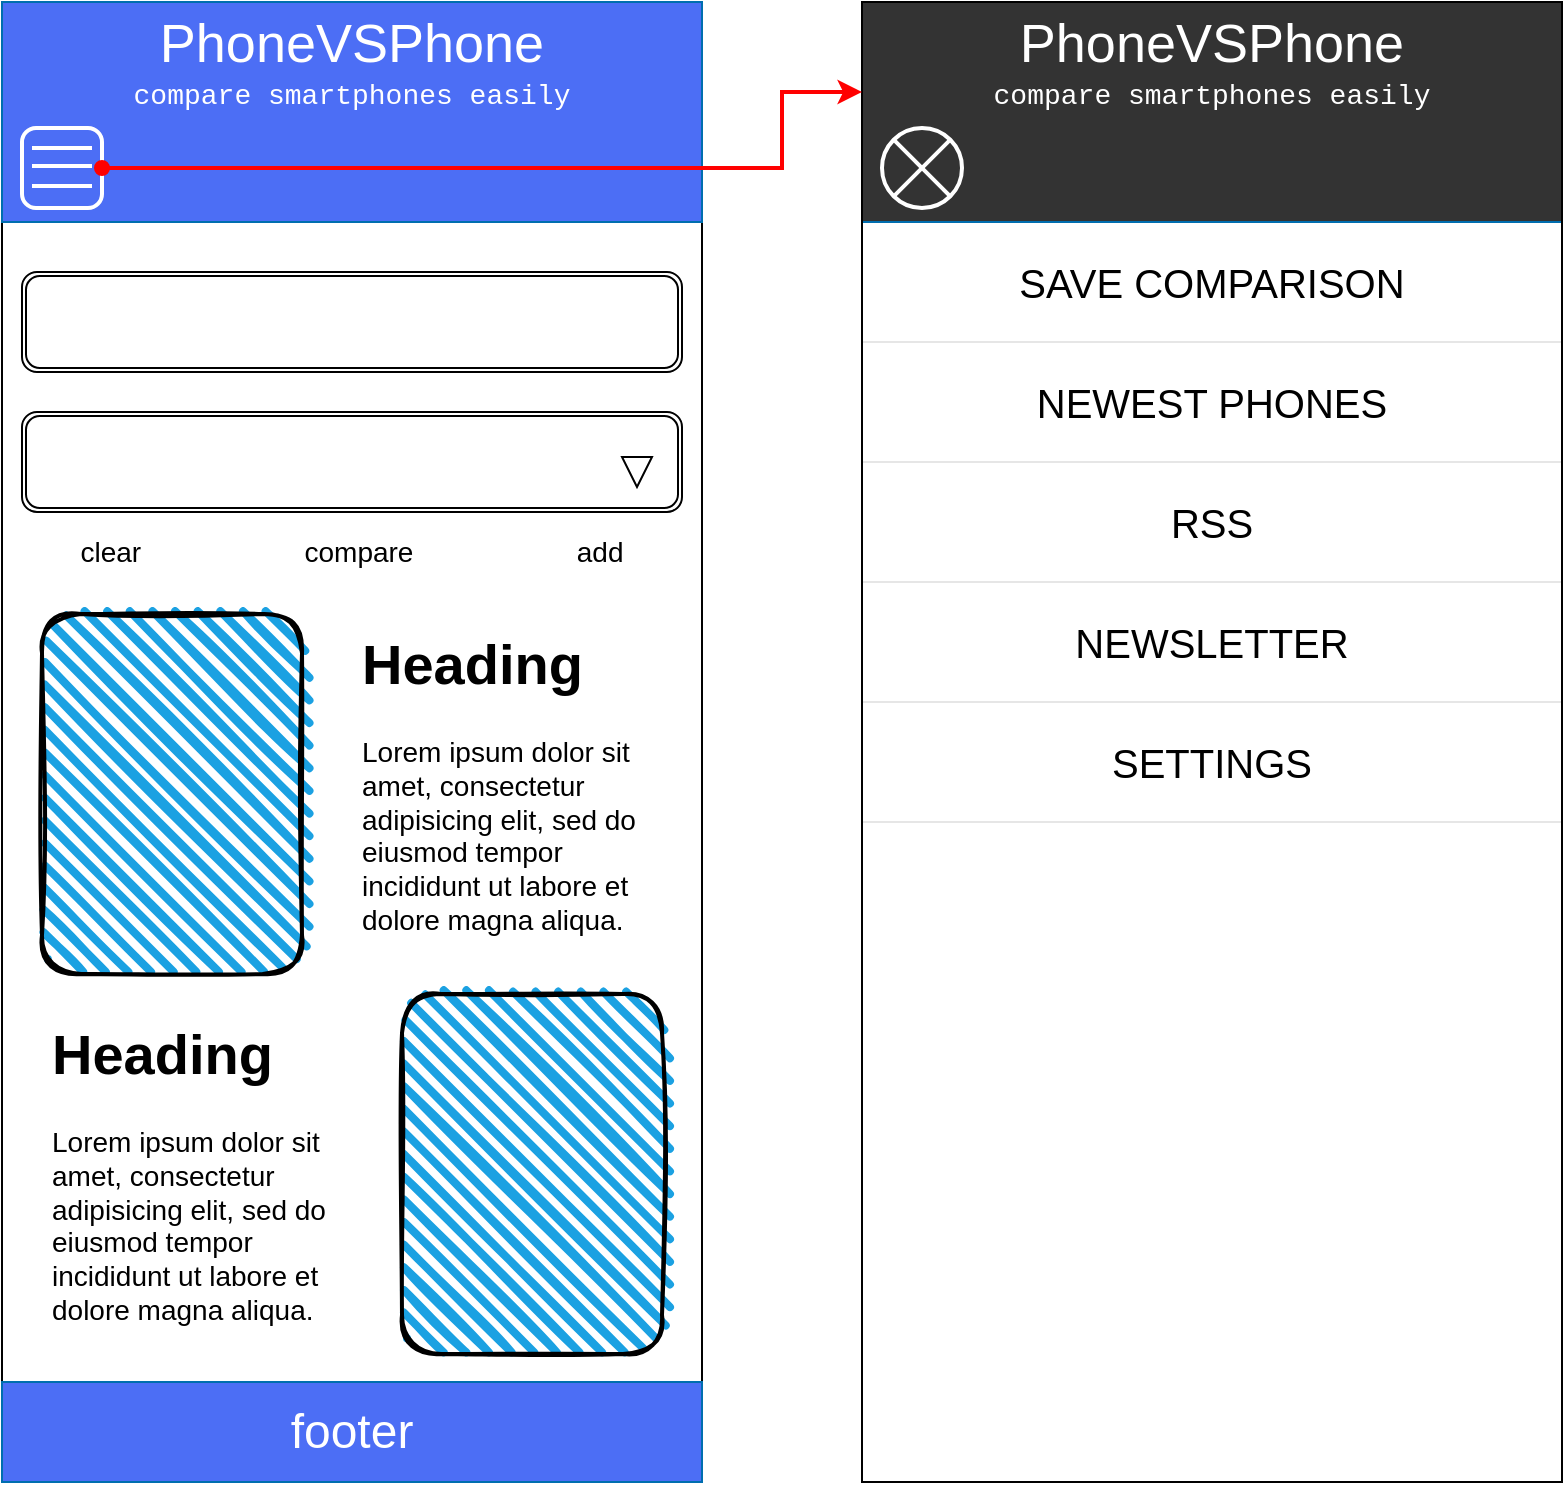 <mxfile version="17.1.3" type="device"><diagram id="5xQZJF9mp7s1-apXJ4Qu" name="Page-1"><mxGraphModel dx="1497" dy="794" grid="1" gridSize="10" guides="1" tooltips="1" connect="1" arrows="1" fold="1" page="1" pageScale="1" pageWidth="850" pageHeight="1100" math="0" shadow="0"><root><mxCell id="0"/><mxCell id="1" parent="0"/><mxCell id="31mweH2B0XWsrj0U23y2-1" value="" style="whiteSpace=wrap;html=1;" vertex="1" parent="1"><mxGeometry x="10" y="10" width="350" height="690" as="geometry"/></mxCell><mxCell id="31mweH2B0XWsrj0U23y2-2" value="" style="rounded=0;whiteSpace=wrap;html=1;fillColor=#4c6ef5;strokeColor=#006EAF;fontColor=#ffffff;" vertex="1" parent="1"><mxGeometry x="10" y="10" width="350" height="110" as="geometry"/></mxCell><mxCell id="31mweH2B0XWsrj0U23y2-3" value="&lt;font style=&quot;font-size: 27px&quot;&gt;PhoneVSPhone&lt;/font&gt;&lt;br style=&quot;font-size: 12px&quot;&gt;&lt;span style=&quot;font-size: 12px ; font-family: &amp;#34;consolas&amp;#34; , &amp;#34;lucida console&amp;#34; , &amp;#34;courier new&amp;#34; , monospace ; text-align: left&quot;&gt;&lt;font style=&quot;font-size: 14px&quot;&gt;compare smartphones easily&lt;/font&gt;&lt;/span&gt;" style="rounded=0;whiteSpace=wrap;html=1;labelBackgroundColor=none;fontSize=14;fontColor=#FFFFFF;fillColor=none;strokeColor=none;" vertex="1" parent="1"><mxGeometry x="10" y="10" width="350" height="60" as="geometry"/></mxCell><mxCell id="31mweH2B0XWsrj0U23y2-6" value="" style="shape=ext;double=1;rounded=1;whiteSpace=wrap;html=1;labelBackgroundColor=none;fontSize=14;fontColor=#FFFFFF;fillColor=none;" vertex="1" parent="1"><mxGeometry x="20" y="145" width="330" height="50" as="geometry"/></mxCell><mxCell id="31mweH2B0XWsrj0U23y2-7" value="" style="shape=ext;double=1;rounded=1;whiteSpace=wrap;html=1;labelBackgroundColor=none;fontSize=14;fontColor=#FFFFFF;fillColor=none;" vertex="1" parent="1"><mxGeometry x="20" y="215" width="330" height="50" as="geometry"/></mxCell><mxCell id="31mweH2B0XWsrj0U23y2-8" value="" style="triangle;whiteSpace=wrap;html=1;labelBackgroundColor=none;fontSize=14;fontColor=#FFFFFF;fillColor=none;rotation=90;" vertex="1" parent="1"><mxGeometry x="320" y="237.5" width="15" height="15" as="geometry"/></mxCell><mxCell id="31mweH2B0XWsrj0U23y2-10" value="" style="rounded=1;whiteSpace=wrap;html=1;strokeWidth=2;fillWeight=4;hachureGap=8;hachureAngle=45;fillColor=#1ba1e2;sketch=1;labelBackgroundColor=none;fontSize=14;fontColor=#FFFFFF;" vertex="1" parent="1"><mxGeometry x="210" y="506" width="130" height="180" as="geometry"/></mxCell><mxCell id="31mweH2B0XWsrj0U23y2-12" value="" style="rounded=1;whiteSpace=wrap;html=1;strokeWidth=2;fillWeight=4;hachureGap=8;hachureAngle=45;fillColor=#1ba1e2;sketch=1;labelBackgroundColor=none;fontSize=14;fontColor=#FFFFFF;" vertex="1" parent="1"><mxGeometry x="30" y="316" width="130" height="180" as="geometry"/></mxCell><mxCell id="31mweH2B0XWsrj0U23y2-13" value="&lt;h1&gt;Heading&lt;/h1&gt;&lt;p&gt;Lorem ipsum dolor sit amet, consectetur adipisicing elit, sed do eiusmod tempor incididunt ut labore et dolore magna aliqua.&lt;/p&gt;" style="text;html=1;strokeColor=none;fillColor=default;spacing=5;spacingTop=-20;whiteSpace=wrap;overflow=hidden;rounded=0;labelBackgroundColor=none;fontSize=14;fontColor=#000000;" vertex="1" parent="1"><mxGeometry x="185" y="316" width="150" height="170" as="geometry"/></mxCell><mxCell id="31mweH2B0XWsrj0U23y2-14" value="&lt;h1&gt;Heading&lt;/h1&gt;&lt;p&gt;Lorem ipsum dolor sit amet, consectetur adipisicing elit, sed do eiusmod tempor incididunt ut labore et dolore magna aliqua.&lt;/p&gt;" style="text;html=1;strokeColor=none;fillColor=default;spacing=5;spacingTop=-20;whiteSpace=wrap;overflow=hidden;rounded=0;labelBackgroundColor=none;fontSize=14;fontColor=#000000;" vertex="1" parent="1"><mxGeometry x="30" y="511" width="150" height="170" as="geometry"/></mxCell><mxCell id="31mweH2B0XWsrj0U23y2-15" value="clear&amp;nbsp; &amp;nbsp; &amp;nbsp; &amp;nbsp; &amp;nbsp; &amp;nbsp; &amp;nbsp; &amp;nbsp; &amp;nbsp; &amp;nbsp; &amp;nbsp;compare&amp;nbsp; &amp;nbsp; &amp;nbsp; &amp;nbsp; &amp;nbsp; &amp;nbsp; &amp;nbsp; &amp;nbsp; &amp;nbsp; &amp;nbsp; &amp;nbsp;add" style="rounded=0;whiteSpace=wrap;html=1;labelBackgroundColor=none;fontSize=14;fontColor=#000000;fillColor=none;strokeColor=none;" vertex="1" parent="1"><mxGeometry x="10" y="260" width="350" height="50" as="geometry"/></mxCell><mxCell id="31mweH2B0XWsrj0U23y2-21" value="&lt;font style=&quot;font-size: 24px&quot;&gt;footer&lt;/font&gt;" style="rounded=0;whiteSpace=wrap;html=1;fillColor=#4c6ef5;strokeColor=#006EAF;fontColor=#ffffff;" vertex="1" parent="1"><mxGeometry x="10" y="700" width="350" height="50" as="geometry"/></mxCell><mxCell id="31mweH2B0XWsrj0U23y2-22" value="" style="rounded=1;whiteSpace=wrap;html=1;absoluteArcSize=1;arcSize=14;strokeWidth=2;labelBackgroundColor=none;fontSize=24;fontColor=#000000;fillColor=none;strokeColor=#FFFFFF;" vertex="1" parent="1"><mxGeometry x="20" y="73" width="40" height="40" as="geometry"/></mxCell><mxCell id="31mweH2B0XWsrj0U23y2-23" value="" style="line;strokeWidth=2;html=1;perimeter=backbonePerimeter;points=[];outlineConnect=0;labelBackgroundColor=none;fontSize=24;fontColor=#000000;fillColor=none;strokeColor=#FFFFFF;" vertex="1" parent="1"><mxGeometry x="25" y="78" width="30" height="10" as="geometry"/></mxCell><mxCell id="31mweH2B0XWsrj0U23y2-26" value="" style="line;strokeWidth=2;html=1;perimeter=backbonePerimeter;points=[];outlineConnect=0;labelBackgroundColor=none;fontSize=24;fontColor=#000000;fillColor=none;strokeColor=#FFFFFF;" vertex="1" parent="1"><mxGeometry x="25" y="87" width="30" height="10" as="geometry"/></mxCell><mxCell id="31mweH2B0XWsrj0U23y2-27" value="" style="line;strokeWidth=2;html=1;perimeter=backbonePerimeter;points=[];outlineConnect=0;labelBackgroundColor=none;fontSize=24;fontColor=#000000;fillColor=none;strokeColor=#FFFFFF;" vertex="1" parent="1"><mxGeometry x="25" y="97" width="30" height="10" as="geometry"/></mxCell><mxCell id="31mweH2B0XWsrj0U23y2-28" value="" style="whiteSpace=wrap;html=1;" vertex="1" parent="1"><mxGeometry x="440" y="10" width="350" height="740" as="geometry"/></mxCell><mxCell id="31mweH2B0XWsrj0U23y2-47" value="&lt;font style=&quot;font-size: 20px&quot;&gt;SAVE COMPARISON&lt;/font&gt;" style="rounded=0;whiteSpace=wrap;html=1;labelBackgroundColor=none;fontSize=24;fontColor=#000000;strokeColor=#E6E6E6;strokeWidth=1;fillColor=none;" vertex="1" parent="1"><mxGeometry x="440" y="120" width="350" height="60" as="geometry"/></mxCell><mxCell id="31mweH2B0XWsrj0U23y2-48" value="&lt;font style=&quot;font-size: 20px&quot;&gt;NEWEST PHONES&lt;/font&gt;" style="rounded=0;whiteSpace=wrap;html=1;labelBackgroundColor=none;fontSize=24;fontColor=#000000;strokeColor=#E6E6E6;strokeWidth=1;fillColor=none;" vertex="1" parent="1"><mxGeometry x="440" y="180" width="350" height="60" as="geometry"/></mxCell><mxCell id="31mweH2B0XWsrj0U23y2-49" value="&lt;font style=&quot;font-size: 20px&quot;&gt;RSS&lt;/font&gt;" style="rounded=0;whiteSpace=wrap;html=1;labelBackgroundColor=none;fontSize=24;fontColor=#000000;strokeColor=#E6E6E6;strokeWidth=1;fillColor=none;" vertex="1" parent="1"><mxGeometry x="440" y="240" width="350" height="60" as="geometry"/></mxCell><mxCell id="31mweH2B0XWsrj0U23y2-50" value="&lt;font style=&quot;font-size: 20px&quot;&gt;NEWSLETTER&lt;/font&gt;" style="rounded=0;whiteSpace=wrap;html=1;labelBackgroundColor=none;fontSize=24;fontColor=#000000;strokeColor=#E6E6E6;strokeWidth=1;fillColor=none;" vertex="1" parent="1"><mxGeometry x="440" y="300" width="350" height="60" as="geometry"/></mxCell><mxCell id="31mweH2B0XWsrj0U23y2-51" value="&lt;font style=&quot;font-size: 20px&quot;&gt;SETTINGS&lt;/font&gt;" style="rounded=0;whiteSpace=wrap;html=1;labelBackgroundColor=none;fontSize=24;fontColor=#000000;strokeColor=#E6E6E6;strokeWidth=1;fillColor=none;" vertex="1" parent="1"><mxGeometry x="440" y="360" width="350" height="60" as="geometry"/></mxCell><mxCell id="31mweH2B0XWsrj0U23y2-52" value="" style="rounded=0;whiteSpace=wrap;html=1;fillColor=#333333;strokeColor=#006EAF;fontColor=#ffffff;" vertex="1" parent="1"><mxGeometry x="440" y="10" width="350" height="110" as="geometry"/></mxCell><mxCell id="31mweH2B0XWsrj0U23y2-29" value="" style="verticalLabelPosition=bottom;verticalAlign=top;html=1;shape=mxgraph.flowchart.or;labelBackgroundColor=none;fontSize=24;fontColor=#000000;strokeColor=#FFFFFF;strokeWidth=2;fillColor=none;" vertex="1" parent="1"><mxGeometry x="450" y="73" width="40" height="40" as="geometry"/></mxCell><mxCell id="31mweH2B0XWsrj0U23y2-54" value="" style="whiteSpace=wrap;html=1;fillColor=none;" vertex="1" parent="1"><mxGeometry x="440" y="10" width="350" height="740" as="geometry"/></mxCell><mxCell id="31mweH2B0XWsrj0U23y2-55" value="&lt;font style=&quot;font-size: 27px&quot;&gt;PhoneVSPhone&lt;/font&gt;&lt;br style=&quot;font-size: 12px&quot;&gt;&lt;span style=&quot;font-size: 12px ; font-family: &amp;#34;consolas&amp;#34; , &amp;#34;lucida console&amp;#34; , &amp;#34;courier new&amp;#34; , monospace ; text-align: left&quot;&gt;&lt;font style=&quot;font-size: 14px&quot;&gt;compare smartphones easily&lt;/font&gt;&lt;/span&gt;" style="rounded=0;whiteSpace=wrap;html=1;labelBackgroundColor=none;fontSize=14;fontColor=#FFFFFF;fillColor=none;strokeColor=none;" vertex="1" parent="1"><mxGeometry x="440" y="10" width="350" height="60" as="geometry"/></mxCell><mxCell id="31mweH2B0XWsrj0U23y2-57" value="" style="endArrow=classic;html=1;rounded=0;fontSize=20;fontColor=#000000;strokeColor=#FF0000;exitX=1;exitY=0.5;exitDx=0;exitDy=0;entryX=0;entryY=0.75;entryDx=0;entryDy=0;startArrow=oval;startFill=1;strokeWidth=2;" edge="1" parent="1" source="31mweH2B0XWsrj0U23y2-22" target="31mweH2B0XWsrj0U23y2-55"><mxGeometry width="50" height="50" relative="1" as="geometry"><mxPoint x="410" y="290" as="sourcePoint"/><mxPoint x="460" y="240" as="targetPoint"/><Array as="points"><mxPoint x="400" y="93"/><mxPoint x="400" y="55"/></Array></mxGeometry></mxCell></root></mxGraphModel></diagram></mxfile>